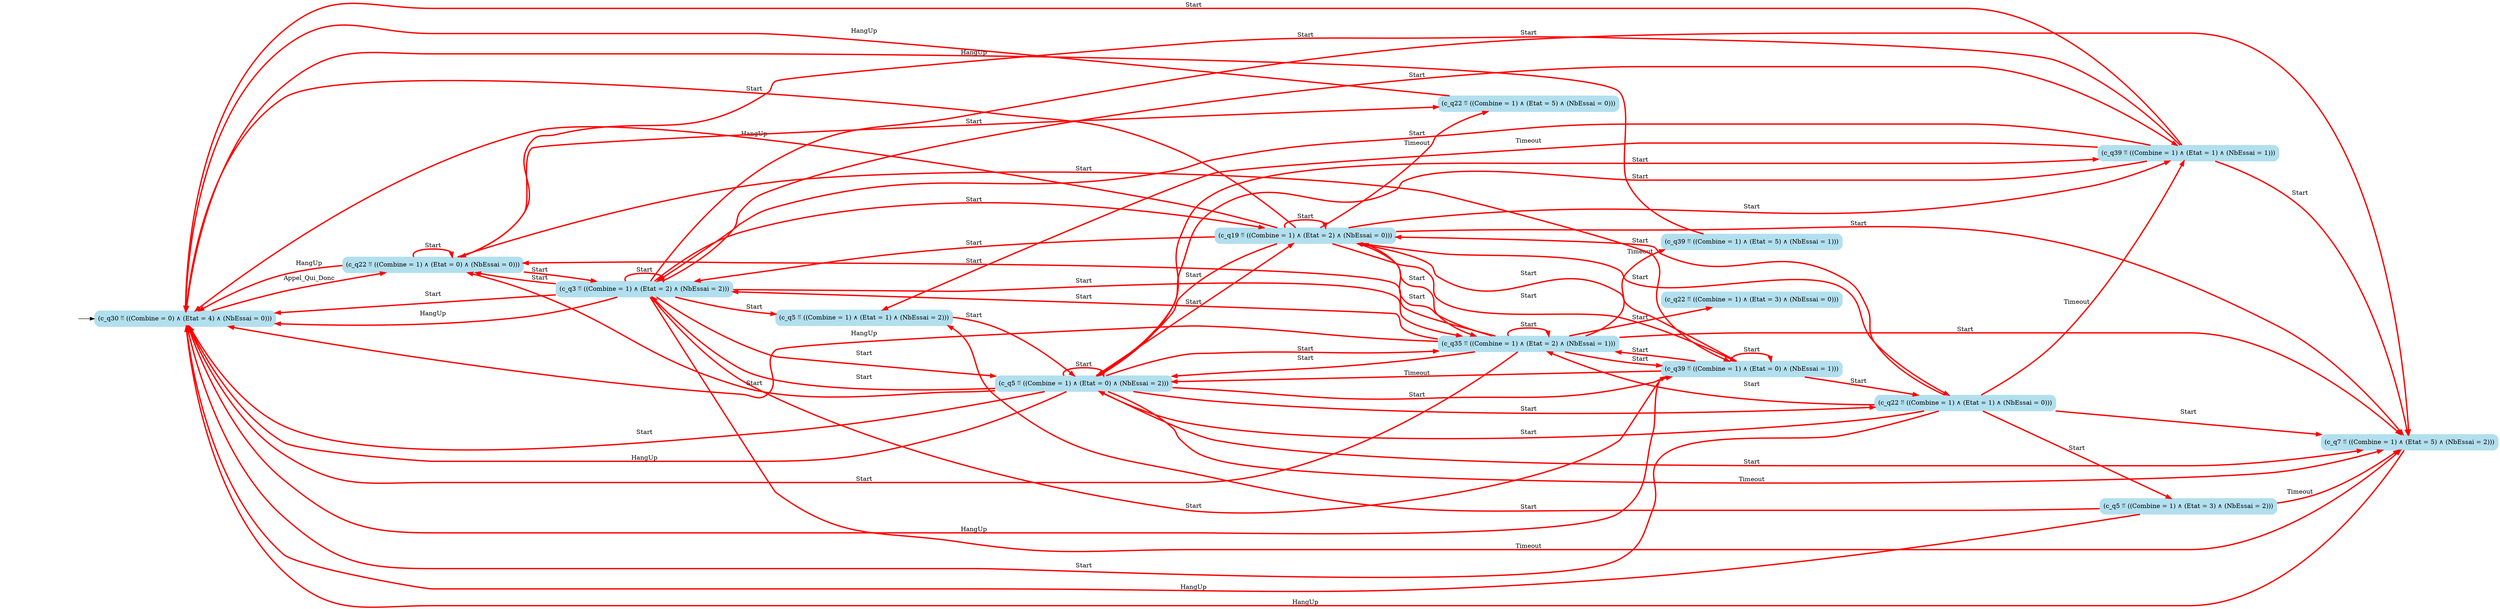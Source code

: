 digraph G {

	rankdir = LR;

	start_c_q30_155[style=invisible];

	node[shape=box, style="rounded, filled", color=lightblue2];

	c_q5_71[label="(c_q5 ≝ ((Combine = 1) ∧ (Etat = 3) ∧ (NbEssai = 2)))"];
	c_q5_148[label="(c_q5 ≝ ((Combine = 1) ∧ (Etat = 1) ∧ (NbEssai = 2)))"];
	c_q22_80[label="(c_q22 ≝ ((Combine = 1) ∧ (Etat = 5) ∧ (NbEssai = 0)))"];
	c_q39_126[label="(c_q39 ≝ ((Combine = 1) ∧ (Etat = 5) ∧ (NbEssai = 1)))"];
	c_q19_140[label="(c_q19 ≝ ((Combine = 1) ∧ (Etat = 2) ∧ (NbEssai = 0)))"];
	c_q39_141[label="(c_q39 ≝ ((Combine = 1) ∧ (Etat = 1) ∧ (NbEssai = 1)))"];
	c_q35_129[label="(c_q35 ≝ ((Combine = 1) ∧ (Etat = 2) ∧ (NbEssai = 1)))"];
	c_q3_132[label="(c_q3 ≝ ((Combine = 1) ∧ (Etat = 2) ∧ (NbEssai = 2)))"];
	c_q22_143[label="(c_q22 ≝ ((Combine = 1) ∧ (Etat = 1) ∧ (NbEssai = 0)))"];
	c_q22_146[label="(c_q22 ≝ ((Combine = 1) ∧ (Etat = 0) ∧ (NbEssai = 0)))"];
	c_q39_150[label="(c_q39 ≝ ((Combine = 1) ∧ (Etat = 0) ∧ (NbEssai = 1)))"];
	c_q22_99[label="(c_q22 ≝ ((Combine = 1) ∧ (Etat = 3) ∧ (NbEssai = 0)))"];
	c_q5_154[label="(c_q5 ≝ ((Combine = 1) ∧ (Etat = 0) ∧ (NbEssai = 2)))"];
	c_q7_153[label="(c_q7 ≝ ((Combine = 1) ∧ (Etat = 5) ∧ (NbEssai = 2)))"];
	c_q30_155[label="(c_q30 ≝ ((Combine = 0) ∧ (Etat = 4) ∧ (NbEssai = 0)))"];

	start_c_q30_155 -> c_q30_155;
	c_q30_155 -> c_q22_146[label="Appel_Qui_Donc", penwidth=3, color=red];
	c_q3_132 -> c_q3_132[label="Start", penwidth=3, color=red];
	c_q3_132 -> c_q5_148[label="Start", penwidth=3, color=red];
	c_q3_132 -> c_q7_153[label="Start", penwidth=3, color=red];
	c_q3_132 -> c_q7_153[label="Timeout", penwidth=3, color=red];
	c_q3_132 -> c_q19_140[label="Start", penwidth=3, color=red];
	c_q3_132 -> c_q22_146[label="Start", penwidth=3, color=red];
	c_q3_132 -> c_q30_155[label="Start", penwidth=3, color=red];
	c_q3_132 -> c_q30_155[label="HangUp", penwidth=3, color=red];
	c_q3_132 -> c_q35_129[label="Start", penwidth=3, color=red];
	c_q3_132 -> c_q39_150[label="Start", penwidth=3, color=red];
	c_q5_71 -> c_q5_148[label="Start", penwidth=3, color=red];
	c_q5_154 -> c_q3_132[label="Start", penwidth=3, color=red];
	c_q5_154 -> c_q7_153[label="Start", penwidth=3, color=red];
	c_q5_71 -> c_q7_153[label="Timeout", penwidth=3, color=red];
	c_q5_154 -> c_q19_140[label="Start", penwidth=3, color=red];
	c_q5_154 -> c_q22_146[label="Start", penwidth=3, color=red];
	c_q5_154 -> c_q30_155[label="Start", penwidth=3, color=red];
	c_q5_71 -> c_q30_155[label="HangUp", penwidth=3, color=red];
	c_q5_154 -> c_q35_129[label="Start", penwidth=3, color=red];
	c_q5_154 -> c_q39_150[label="Start", penwidth=3, color=red];
	c_q7_153 -> c_q30_155[label="HangUp", penwidth=3, color=red];
	c_q19_140 -> c_q19_140[label="Start", penwidth=3, color=red];
	c_q19_140 -> c_q3_132[label="Start", penwidth=3, color=red];
	c_q19_140 -> c_q5_154[label="Start", penwidth=3, color=red];
	c_q19_140 -> c_q7_153[label="Start", penwidth=3, color=red];
	c_q19_140 -> c_q22_143[label="Start", penwidth=3, color=red];
	c_q19_140 -> c_q22_80[label="Timeout", penwidth=3, color=red];
	c_q19_140 -> c_q30_155[label="Start", penwidth=3, color=red];
	c_q19_140 -> c_q30_155[label="HangUp", penwidth=3, color=red];
	c_q19_140 -> c_q35_129[label="Start", penwidth=3, color=red];
	c_q19_140 -> c_q39_150[label="Start", penwidth=3, color=red];
	c_q22_146 -> c_q22_80[label="Start", penwidth=3, color=red];
	c_q22_146 -> c_q22_146[label="Start", penwidth=3, color=red];
	c_q22_146 -> c_q3_132[label="Start", penwidth=3, color=red];
	c_q22_143 -> c_q5_71[label="Start", penwidth=3, color=red];
	c_q22_143 -> c_q5_154[label="Start", penwidth=3, color=red];
	c_q22_143 -> c_q7_153[label="Start", penwidth=3, color=red];
	c_q22_143 -> c_q19_140[label="Start", penwidth=3, color=red];
	c_q22_143 -> c_q30_155[label="Start", penwidth=3, color=red];
	c_q22_80 -> c_q30_155[label="HangUp", penwidth=3, color=red];
	c_q22_143 -> c_q35_129[label="Start", penwidth=3, color=red];
	c_q22_146 -> c_q39_150[label="Start", penwidth=3, color=red];
	c_q22_143 -> c_q39_141[label="Timeout", penwidth=3, color=red];
	c_q35_129 -> c_q35_129[label="Start", penwidth=3, color=red];
	c_q35_129 -> c_q3_132[label="Start", penwidth=3, color=red];
	c_q35_129 -> c_q5_154[label="Start", penwidth=3, color=red];
	c_q35_129 -> c_q7_153[label="Start", penwidth=3, color=red];
	c_q35_129 -> c_q19_140[label="Start", penwidth=3, color=red];
	c_q35_129 -> c_q22_99[label="Start", penwidth=3, color=red];
	c_q35_129 -> c_q22_146[label="Start", penwidth=3, color=red];
	c_q35_129 -> c_q30_155[label="Start", penwidth=3, color=red];
	c_q35_129 -> c_q30_155[label="HangUp", penwidth=3, color=red];
	c_q35_129 -> c_q39_150[label="Start", penwidth=3, color=red];
	c_q35_129 -> c_q39_126[label="Timeout", penwidth=3, color=red];
	c_q39_150 -> c_q39_150[label="Start", penwidth=3, color=red];
	c_q39_141 -> c_q3_132[label="Start", penwidth=3, color=red];
	c_q39_141 -> c_q5_154[label="Start", penwidth=3, color=red];
	c_q39_141 -> c_q5_148[label="Timeout", penwidth=3, color=red];
	c_q39_141 -> c_q7_153[label="Start", penwidth=3, color=red];
	c_q39_150 -> c_q19_140[label="Start", penwidth=3, color=red];
	c_q39_141 -> c_q22_146[label="Start", penwidth=3, color=red];
	c_q39_141 -> c_q30_155[label="Start", penwidth=3, color=red];
	c_q39_126 -> c_q30_155[label="HangUp", penwidth=3, color=red];
	c_q39_150 -> c_q35_129[label="Start", penwidth=3, color=red];
	c_q3_132 -> c_q5_154[label="Start", penwidth=3, color=red];
	c_q3_132 -> c_q39_141[label="Start", penwidth=3, color=red];
	c_q5_154 -> c_q39_141[label="Start", penwidth=3, color=red];
	c_q5_154 -> c_q5_154[label="Start", penwidth=3, color=red];
	c_q5_154 -> c_q22_143[label="Start", penwidth=3, color=red];
	c_q19_140 -> c_q39_141[label="Start", penwidth=3, color=red];
	c_q39_150 -> c_q22_143[label="Start", penwidth=3, color=red];
	c_q39_150 -> c_q5_154[label="Timeout", penwidth=3, color=red];
	c_q22_146 -> c_q30_155[label="HangUp", penwidth=3, color=red];
	c_q5_148 -> c_q5_154[label="Start", penwidth=3, color=red];
	c_q39_150 -> c_q30_155[label="HangUp", penwidth=3, color=red];
	c_q5_154 -> c_q7_153[label="Timeout", penwidth=3, color=red];
	c_q5_154 -> c_q30_155[label="HangUp", penwidth=3, color=red];

}